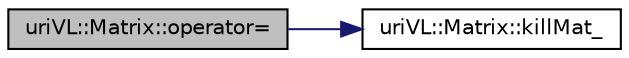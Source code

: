 digraph "uriVL::Matrix::operator="
{
  edge [fontname="Helvetica",fontsize="10",labelfontname="Helvetica",labelfontsize="10"];
  node [fontname="Helvetica",fontsize="10",shape=record];
  rankdir="LR";
  Node1 [label="uriVL::Matrix::operator=",height=0.2,width=0.4,color="black", fillcolor="grey75", style="filled", fontcolor="black"];
  Node1 -> Node2 [color="midnightblue",fontsize="10",style="solid",fontname="Helvetica"];
  Node2 [label="uriVL::Matrix::killMat_",height=0.2,width=0.4,color="black", fillcolor="white", style="filled",URL="$classuriVL_1_1Matrix.html#a7e166751f0c24f1fc4ba0a569c79369f",tooltip="Deletes and nullifies the 2D array, mat_. "];
}
